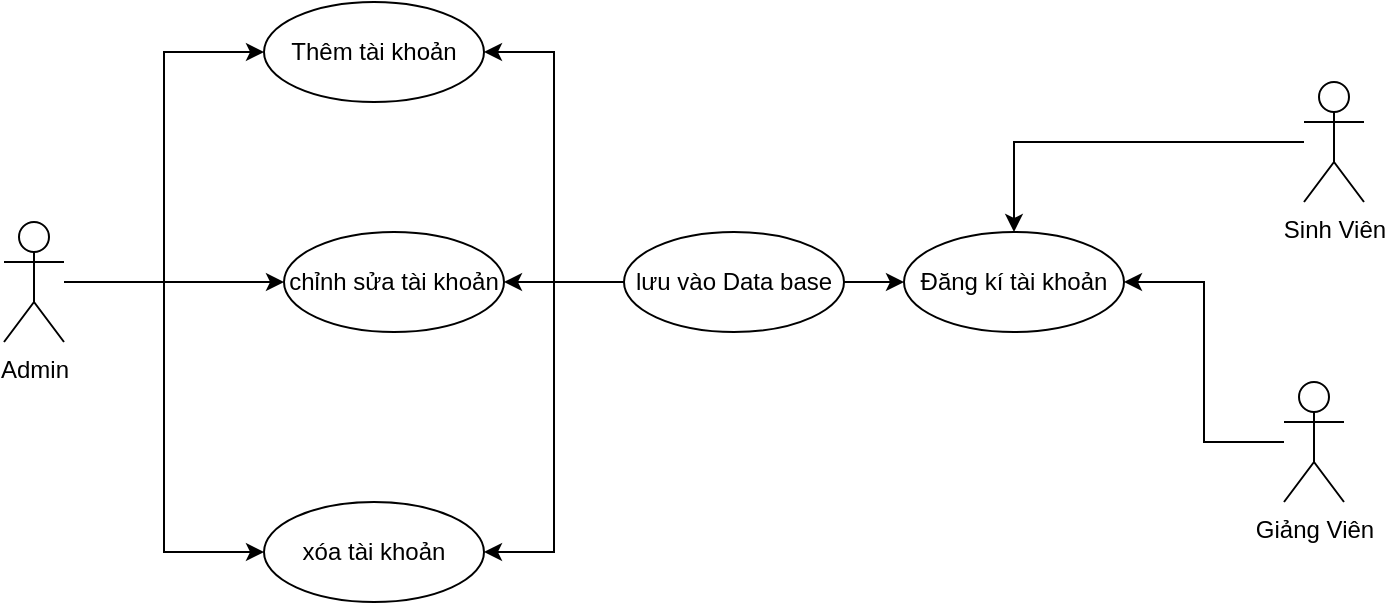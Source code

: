 <mxfile version="26.0.16">
  <diagram name="Trang-1" id="tYtuuxOW4ndSvOgHWJig">
    <mxGraphModel dx="1050" dy="557" grid="1" gridSize="10" guides="1" tooltips="1" connect="1" arrows="1" fold="1" page="1" pageScale="1" pageWidth="827" pageHeight="1169" math="0" shadow="0">
      <root>
        <mxCell id="0" />
        <mxCell id="1" parent="0" />
        <mxCell id="v4Rt921csqqIU_acYup9-8" style="edgeStyle=orthogonalEdgeStyle;rounded=0;orthogonalLoop=1;jettySize=auto;html=1;entryX=0;entryY=0.5;entryDx=0;entryDy=0;" edge="1" parent="1" source="v4Rt921csqqIU_acYup9-1" target="v4Rt921csqqIU_acYup9-3">
          <mxGeometry relative="1" as="geometry" />
        </mxCell>
        <mxCell id="v4Rt921csqqIU_acYup9-9" style="edgeStyle=orthogonalEdgeStyle;rounded=0;orthogonalLoop=1;jettySize=auto;html=1;entryX=0;entryY=0.5;entryDx=0;entryDy=0;" edge="1" parent="1" source="v4Rt921csqqIU_acYup9-1" target="v4Rt921csqqIU_acYup9-4">
          <mxGeometry relative="1" as="geometry" />
        </mxCell>
        <mxCell id="v4Rt921csqqIU_acYup9-10" style="edgeStyle=orthogonalEdgeStyle;rounded=0;orthogonalLoop=1;jettySize=auto;html=1;entryX=0;entryY=0.5;entryDx=0;entryDy=0;" edge="1" parent="1" source="v4Rt921csqqIU_acYup9-1" target="v4Rt921csqqIU_acYup9-5">
          <mxGeometry relative="1" as="geometry" />
        </mxCell>
        <mxCell id="v4Rt921csqqIU_acYup9-1" value="Admin" style="shape=umlActor;verticalLabelPosition=bottom;verticalAlign=top;html=1;outlineConnect=0;" vertex="1" parent="1">
          <mxGeometry x="70" y="210" width="30" height="60" as="geometry" />
        </mxCell>
        <mxCell id="v4Rt921csqqIU_acYup9-11" style="edgeStyle=orthogonalEdgeStyle;rounded=0;orthogonalLoop=1;jettySize=auto;html=1;" edge="1" parent="1" source="v4Rt921csqqIU_acYup9-2" target="v4Rt921csqqIU_acYup9-7">
          <mxGeometry relative="1" as="geometry" />
        </mxCell>
        <mxCell id="v4Rt921csqqIU_acYup9-2" value="Sinh Viên" style="shape=umlActor;verticalLabelPosition=bottom;verticalAlign=top;html=1;outlineConnect=0;" vertex="1" parent="1">
          <mxGeometry x="720" y="140" width="30" height="60" as="geometry" />
        </mxCell>
        <mxCell id="v4Rt921csqqIU_acYup9-3" value="Thêm tài khoản" style="ellipse;whiteSpace=wrap;html=1;" vertex="1" parent="1">
          <mxGeometry x="200" y="100" width="110" height="50" as="geometry" />
        </mxCell>
        <mxCell id="v4Rt921csqqIU_acYup9-4" value="chỉnh sửa tài khoản" style="ellipse;whiteSpace=wrap;html=1;" vertex="1" parent="1">
          <mxGeometry x="210" y="215" width="110" height="50" as="geometry" />
        </mxCell>
        <mxCell id="v4Rt921csqqIU_acYup9-5" value="xóa tài khoản" style="ellipse;whiteSpace=wrap;html=1;" vertex="1" parent="1">
          <mxGeometry x="200" y="350" width="110" height="50" as="geometry" />
        </mxCell>
        <mxCell id="v4Rt921csqqIU_acYup9-7" value="Đăng kí tài khoản" style="ellipse;whiteSpace=wrap;html=1;" vertex="1" parent="1">
          <mxGeometry x="520" y="215" width="110" height="50" as="geometry" />
        </mxCell>
        <mxCell id="v4Rt921csqqIU_acYup9-14" value="" style="edgeStyle=orthogonalEdgeStyle;rounded=0;orthogonalLoop=1;jettySize=auto;html=1;" edge="1" parent="1" source="v4Rt921csqqIU_acYup9-13" target="v4Rt921csqqIU_acYup9-7">
          <mxGeometry relative="1" as="geometry" />
        </mxCell>
        <mxCell id="v4Rt921csqqIU_acYup9-15" style="edgeStyle=orthogonalEdgeStyle;rounded=0;orthogonalLoop=1;jettySize=auto;html=1;entryX=1;entryY=0.5;entryDx=0;entryDy=0;" edge="1" parent="1" source="v4Rt921csqqIU_acYup9-13" target="v4Rt921csqqIU_acYup9-4">
          <mxGeometry relative="1" as="geometry" />
        </mxCell>
        <mxCell id="v4Rt921csqqIU_acYup9-16" style="edgeStyle=orthogonalEdgeStyle;rounded=0;orthogonalLoop=1;jettySize=auto;html=1;entryX=1;entryY=0.5;entryDx=0;entryDy=0;" edge="1" parent="1" source="v4Rt921csqqIU_acYup9-13" target="v4Rt921csqqIU_acYup9-3">
          <mxGeometry relative="1" as="geometry" />
        </mxCell>
        <mxCell id="v4Rt921csqqIU_acYup9-17" style="edgeStyle=orthogonalEdgeStyle;rounded=0;orthogonalLoop=1;jettySize=auto;html=1;entryX=1;entryY=0.5;entryDx=0;entryDy=0;" edge="1" parent="1" source="v4Rt921csqqIU_acYup9-13" target="v4Rt921csqqIU_acYup9-5">
          <mxGeometry relative="1" as="geometry" />
        </mxCell>
        <mxCell id="v4Rt921csqqIU_acYup9-13" value="lưu vào Data base" style="ellipse;whiteSpace=wrap;html=1;" vertex="1" parent="1">
          <mxGeometry x="380" y="215" width="110" height="50" as="geometry" />
        </mxCell>
        <mxCell id="v4Rt921csqqIU_acYup9-27" style="edgeStyle=orthogonalEdgeStyle;rounded=0;orthogonalLoop=1;jettySize=auto;html=1;entryX=1;entryY=0.5;entryDx=0;entryDy=0;" edge="1" parent="1" source="v4Rt921csqqIU_acYup9-18" target="v4Rt921csqqIU_acYup9-7">
          <mxGeometry relative="1" as="geometry" />
        </mxCell>
        <mxCell id="v4Rt921csqqIU_acYup9-18" value="Giảng Viên" style="shape=umlActor;verticalLabelPosition=bottom;verticalAlign=top;html=1;outlineConnect=0;" vertex="1" parent="1">
          <mxGeometry x="710" y="290" width="30" height="60" as="geometry" />
        </mxCell>
      </root>
    </mxGraphModel>
  </diagram>
</mxfile>
